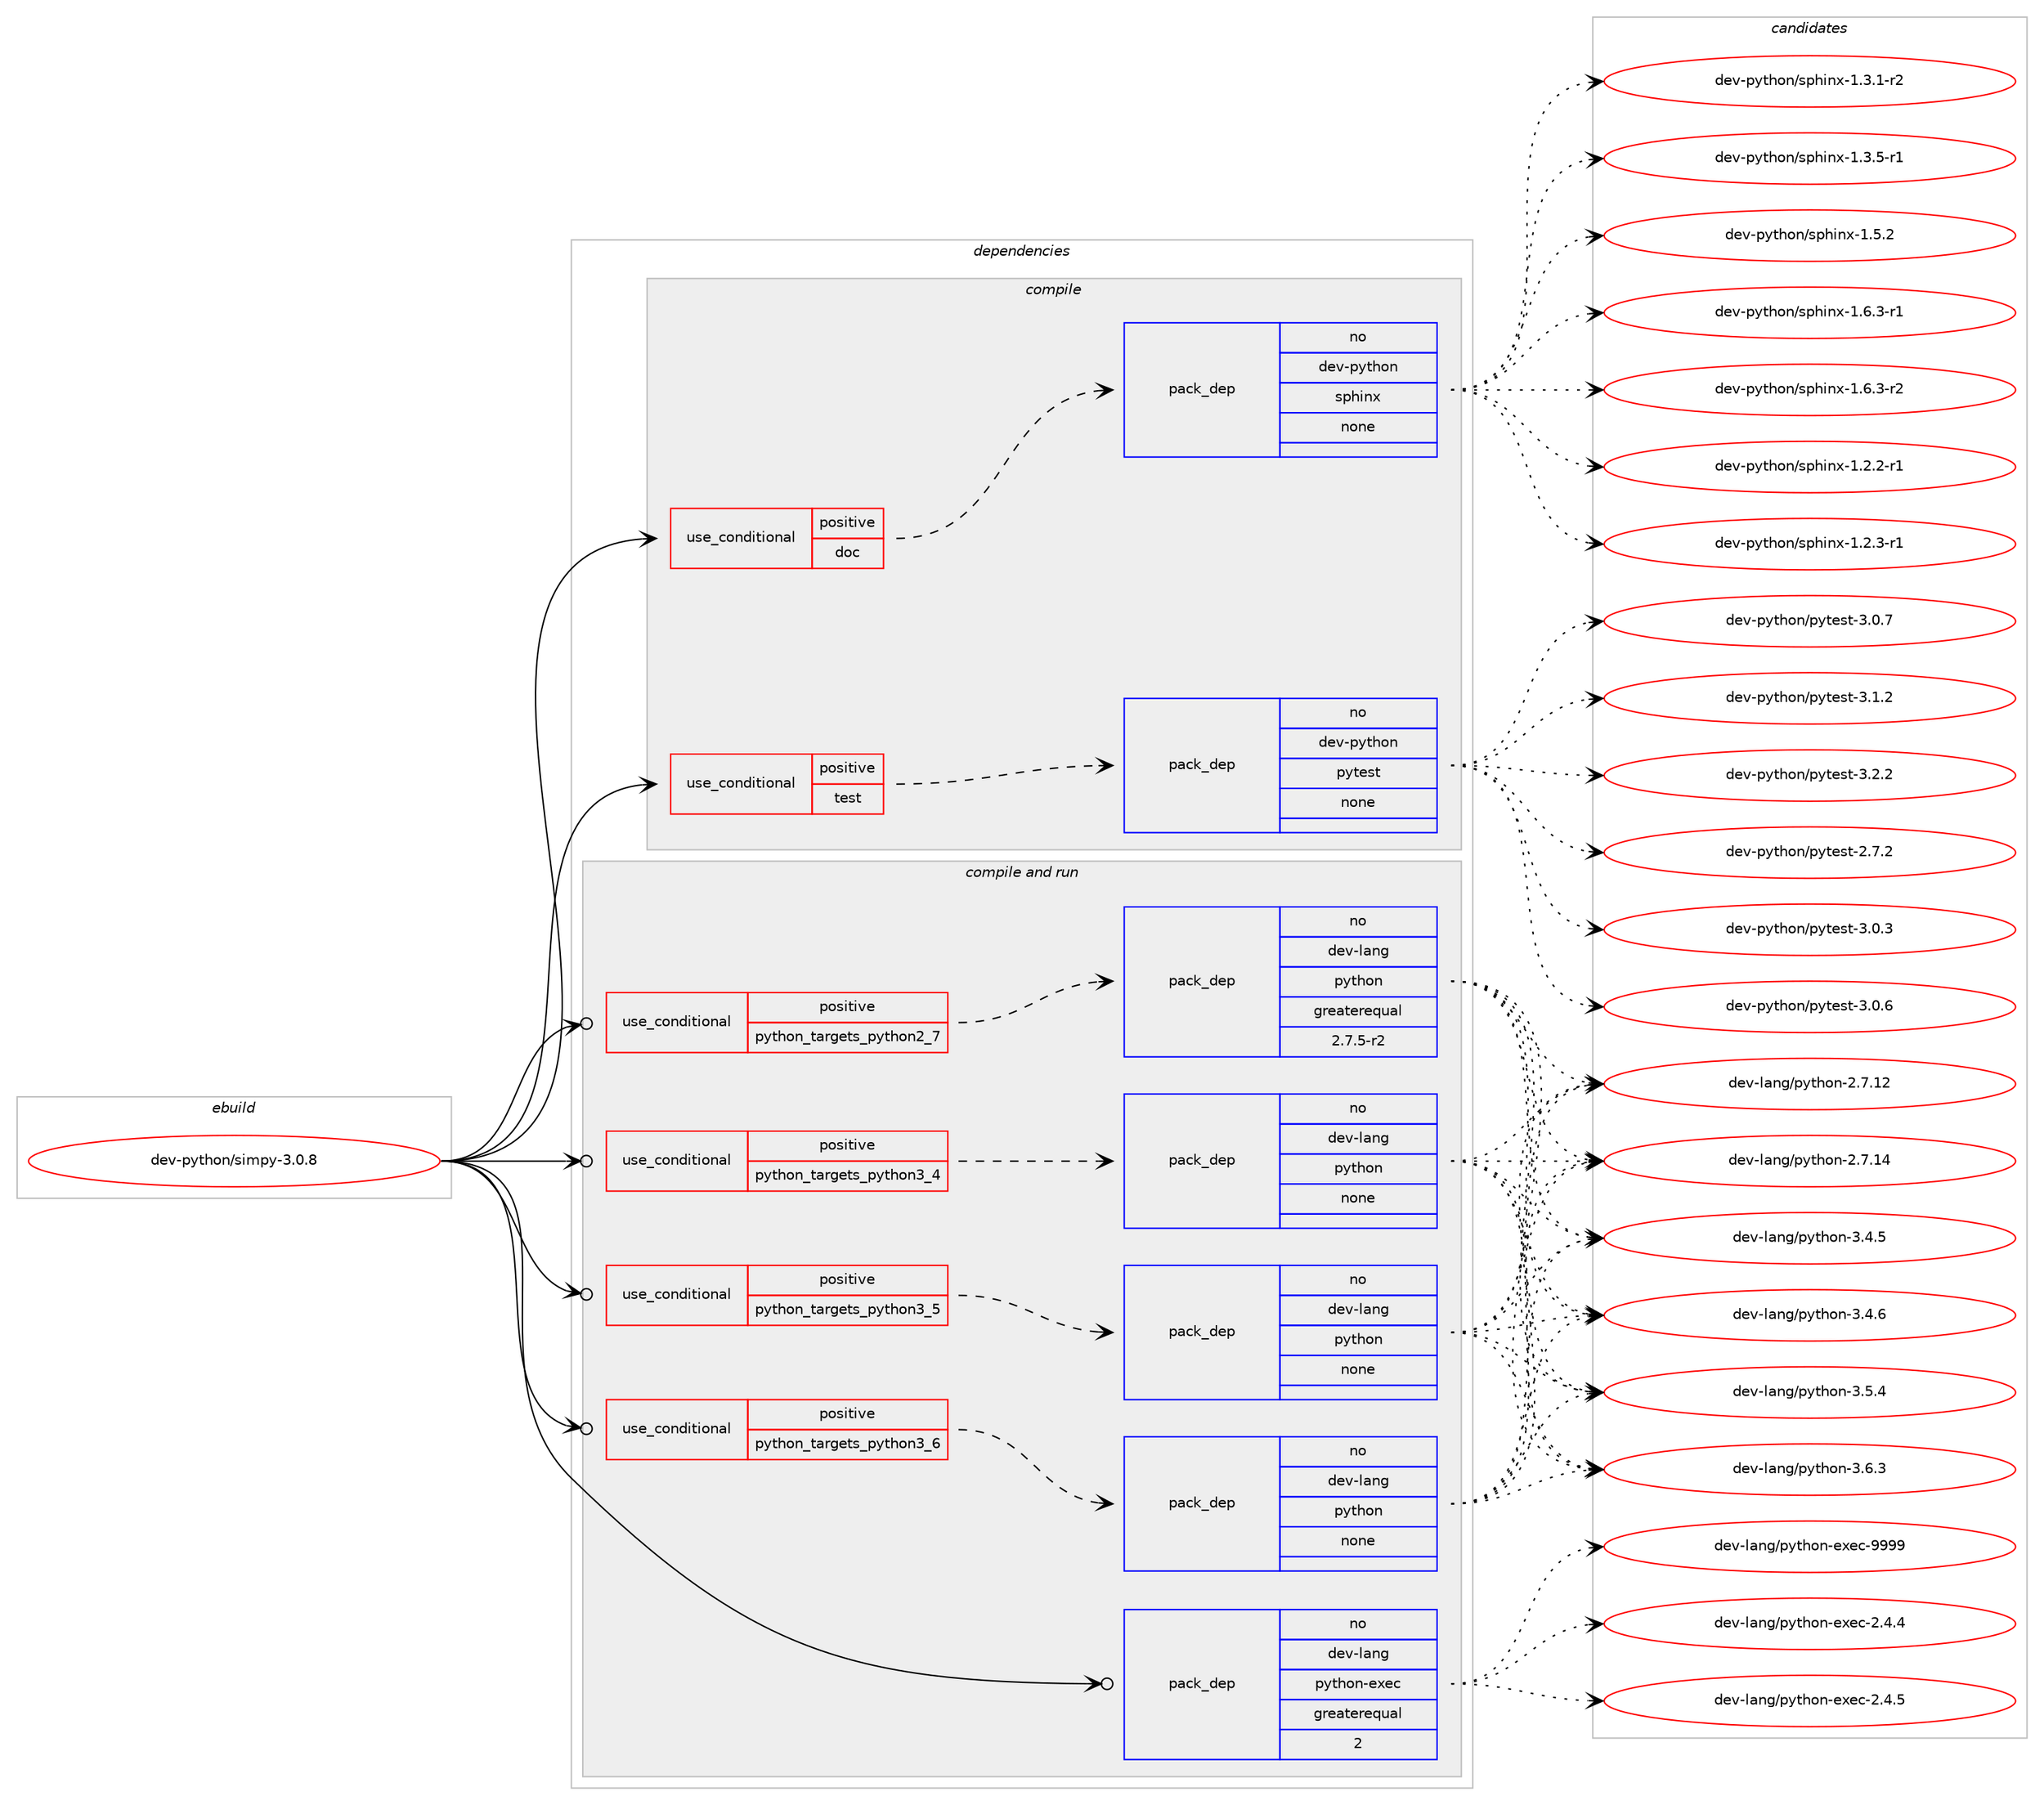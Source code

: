 digraph prolog {

# *************
# Graph options
# *************

newrank=true;
concentrate=true;
compound=true;
graph [rankdir=LR,fontname=Helvetica,fontsize=10,ranksep=1.5];#, ranksep=2.5, nodesep=0.2];
edge  [arrowhead=vee];
node  [fontname=Helvetica,fontsize=10];

# **********
# The ebuild
# **********

subgraph cluster_leftcol {
color=gray;
rank=same;
label=<<i>ebuild</i>>;
id [label="dev-python/simpy-3.0.8", color=red, width=4, href="../dev-python/simpy-3.0.8.svg"];
}

# ****************
# The dependencies
# ****************

subgraph cluster_midcol {
color=gray;
label=<<i>dependencies</i>>;
subgraph cluster_compile {
fillcolor="#eeeeee";
style=filled;
label=<<i>compile</i>>;
subgraph cond41722 {
dependency187470 [label=<<TABLE BORDER="0" CELLBORDER="1" CELLSPACING="0" CELLPADDING="4"><TR><TD ROWSPAN="3" CELLPADDING="10">use_conditional</TD></TR><TR><TD>positive</TD></TR><TR><TD>doc</TD></TR></TABLE>>, shape=none, color=red];
subgraph pack141794 {
dependency187471 [label=<<TABLE BORDER="0" CELLBORDER="1" CELLSPACING="0" CELLPADDING="4" WIDTH="220"><TR><TD ROWSPAN="6" CELLPADDING="30">pack_dep</TD></TR><TR><TD WIDTH="110">no</TD></TR><TR><TD>dev-python</TD></TR><TR><TD>sphinx</TD></TR><TR><TD>none</TD></TR><TR><TD></TD></TR></TABLE>>, shape=none, color=blue];
}
dependency187470:e -> dependency187471:w [weight=20,style="dashed",arrowhead="vee"];
}
id:e -> dependency187470:w [weight=20,style="solid",arrowhead="vee"];
subgraph cond41723 {
dependency187472 [label=<<TABLE BORDER="0" CELLBORDER="1" CELLSPACING="0" CELLPADDING="4"><TR><TD ROWSPAN="3" CELLPADDING="10">use_conditional</TD></TR><TR><TD>positive</TD></TR><TR><TD>test</TD></TR></TABLE>>, shape=none, color=red];
subgraph pack141795 {
dependency187473 [label=<<TABLE BORDER="0" CELLBORDER="1" CELLSPACING="0" CELLPADDING="4" WIDTH="220"><TR><TD ROWSPAN="6" CELLPADDING="30">pack_dep</TD></TR><TR><TD WIDTH="110">no</TD></TR><TR><TD>dev-python</TD></TR><TR><TD>pytest</TD></TR><TR><TD>none</TD></TR><TR><TD></TD></TR></TABLE>>, shape=none, color=blue];
}
dependency187472:e -> dependency187473:w [weight=20,style="dashed",arrowhead="vee"];
}
id:e -> dependency187472:w [weight=20,style="solid",arrowhead="vee"];
}
subgraph cluster_compileandrun {
fillcolor="#eeeeee";
style=filled;
label=<<i>compile and run</i>>;
subgraph cond41724 {
dependency187474 [label=<<TABLE BORDER="0" CELLBORDER="1" CELLSPACING="0" CELLPADDING="4"><TR><TD ROWSPAN="3" CELLPADDING="10">use_conditional</TD></TR><TR><TD>positive</TD></TR><TR><TD>python_targets_python2_7</TD></TR></TABLE>>, shape=none, color=red];
subgraph pack141796 {
dependency187475 [label=<<TABLE BORDER="0" CELLBORDER="1" CELLSPACING="0" CELLPADDING="4" WIDTH="220"><TR><TD ROWSPAN="6" CELLPADDING="30">pack_dep</TD></TR><TR><TD WIDTH="110">no</TD></TR><TR><TD>dev-lang</TD></TR><TR><TD>python</TD></TR><TR><TD>greaterequal</TD></TR><TR><TD>2.7.5-r2</TD></TR></TABLE>>, shape=none, color=blue];
}
dependency187474:e -> dependency187475:w [weight=20,style="dashed",arrowhead="vee"];
}
id:e -> dependency187474:w [weight=20,style="solid",arrowhead="odotvee"];
subgraph cond41725 {
dependency187476 [label=<<TABLE BORDER="0" CELLBORDER="1" CELLSPACING="0" CELLPADDING="4"><TR><TD ROWSPAN="3" CELLPADDING="10">use_conditional</TD></TR><TR><TD>positive</TD></TR><TR><TD>python_targets_python3_4</TD></TR></TABLE>>, shape=none, color=red];
subgraph pack141797 {
dependency187477 [label=<<TABLE BORDER="0" CELLBORDER="1" CELLSPACING="0" CELLPADDING="4" WIDTH="220"><TR><TD ROWSPAN="6" CELLPADDING="30">pack_dep</TD></TR><TR><TD WIDTH="110">no</TD></TR><TR><TD>dev-lang</TD></TR><TR><TD>python</TD></TR><TR><TD>none</TD></TR><TR><TD></TD></TR></TABLE>>, shape=none, color=blue];
}
dependency187476:e -> dependency187477:w [weight=20,style="dashed",arrowhead="vee"];
}
id:e -> dependency187476:w [weight=20,style="solid",arrowhead="odotvee"];
subgraph cond41726 {
dependency187478 [label=<<TABLE BORDER="0" CELLBORDER="1" CELLSPACING="0" CELLPADDING="4"><TR><TD ROWSPAN="3" CELLPADDING="10">use_conditional</TD></TR><TR><TD>positive</TD></TR><TR><TD>python_targets_python3_5</TD></TR></TABLE>>, shape=none, color=red];
subgraph pack141798 {
dependency187479 [label=<<TABLE BORDER="0" CELLBORDER="1" CELLSPACING="0" CELLPADDING="4" WIDTH="220"><TR><TD ROWSPAN="6" CELLPADDING="30">pack_dep</TD></TR><TR><TD WIDTH="110">no</TD></TR><TR><TD>dev-lang</TD></TR><TR><TD>python</TD></TR><TR><TD>none</TD></TR><TR><TD></TD></TR></TABLE>>, shape=none, color=blue];
}
dependency187478:e -> dependency187479:w [weight=20,style="dashed",arrowhead="vee"];
}
id:e -> dependency187478:w [weight=20,style="solid",arrowhead="odotvee"];
subgraph cond41727 {
dependency187480 [label=<<TABLE BORDER="0" CELLBORDER="1" CELLSPACING="0" CELLPADDING="4"><TR><TD ROWSPAN="3" CELLPADDING="10">use_conditional</TD></TR><TR><TD>positive</TD></TR><TR><TD>python_targets_python3_6</TD></TR></TABLE>>, shape=none, color=red];
subgraph pack141799 {
dependency187481 [label=<<TABLE BORDER="0" CELLBORDER="1" CELLSPACING="0" CELLPADDING="4" WIDTH="220"><TR><TD ROWSPAN="6" CELLPADDING="30">pack_dep</TD></TR><TR><TD WIDTH="110">no</TD></TR><TR><TD>dev-lang</TD></TR><TR><TD>python</TD></TR><TR><TD>none</TD></TR><TR><TD></TD></TR></TABLE>>, shape=none, color=blue];
}
dependency187480:e -> dependency187481:w [weight=20,style="dashed",arrowhead="vee"];
}
id:e -> dependency187480:w [weight=20,style="solid",arrowhead="odotvee"];
subgraph pack141800 {
dependency187482 [label=<<TABLE BORDER="0" CELLBORDER="1" CELLSPACING="0" CELLPADDING="4" WIDTH="220"><TR><TD ROWSPAN="6" CELLPADDING="30">pack_dep</TD></TR><TR><TD WIDTH="110">no</TD></TR><TR><TD>dev-lang</TD></TR><TR><TD>python-exec</TD></TR><TR><TD>greaterequal</TD></TR><TR><TD>2</TD></TR></TABLE>>, shape=none, color=blue];
}
id:e -> dependency187482:w [weight=20,style="solid",arrowhead="odotvee"];
}
subgraph cluster_run {
fillcolor="#eeeeee";
style=filled;
label=<<i>run</i>>;
}
}

# **************
# The candidates
# **************

subgraph cluster_choices {
rank=same;
color=gray;
label=<<i>candidates</i>>;

subgraph choice141794 {
color=black;
nodesep=1;
choice10010111845112121116104111110471151121041051101204549465046504511449 [label="dev-python/sphinx-1.2.2-r1", color=red, width=4,href="../dev-python/sphinx-1.2.2-r1.svg"];
choice10010111845112121116104111110471151121041051101204549465046514511449 [label="dev-python/sphinx-1.2.3-r1", color=red, width=4,href="../dev-python/sphinx-1.2.3-r1.svg"];
choice10010111845112121116104111110471151121041051101204549465146494511450 [label="dev-python/sphinx-1.3.1-r2", color=red, width=4,href="../dev-python/sphinx-1.3.1-r2.svg"];
choice10010111845112121116104111110471151121041051101204549465146534511449 [label="dev-python/sphinx-1.3.5-r1", color=red, width=4,href="../dev-python/sphinx-1.3.5-r1.svg"];
choice1001011184511212111610411111047115112104105110120454946534650 [label="dev-python/sphinx-1.5.2", color=red, width=4,href="../dev-python/sphinx-1.5.2.svg"];
choice10010111845112121116104111110471151121041051101204549465446514511449 [label="dev-python/sphinx-1.6.3-r1", color=red, width=4,href="../dev-python/sphinx-1.6.3-r1.svg"];
choice10010111845112121116104111110471151121041051101204549465446514511450 [label="dev-python/sphinx-1.6.3-r2", color=red, width=4,href="../dev-python/sphinx-1.6.3-r2.svg"];
dependency187471:e -> choice10010111845112121116104111110471151121041051101204549465046504511449:w [style=dotted,weight="100"];
dependency187471:e -> choice10010111845112121116104111110471151121041051101204549465046514511449:w [style=dotted,weight="100"];
dependency187471:e -> choice10010111845112121116104111110471151121041051101204549465146494511450:w [style=dotted,weight="100"];
dependency187471:e -> choice10010111845112121116104111110471151121041051101204549465146534511449:w [style=dotted,weight="100"];
dependency187471:e -> choice1001011184511212111610411111047115112104105110120454946534650:w [style=dotted,weight="100"];
dependency187471:e -> choice10010111845112121116104111110471151121041051101204549465446514511449:w [style=dotted,weight="100"];
dependency187471:e -> choice10010111845112121116104111110471151121041051101204549465446514511450:w [style=dotted,weight="100"];
}
subgraph choice141795 {
color=black;
nodesep=1;
choice1001011184511212111610411111047112121116101115116455046554650 [label="dev-python/pytest-2.7.2", color=red, width=4,href="../dev-python/pytest-2.7.2.svg"];
choice1001011184511212111610411111047112121116101115116455146484651 [label="dev-python/pytest-3.0.3", color=red, width=4,href="../dev-python/pytest-3.0.3.svg"];
choice1001011184511212111610411111047112121116101115116455146484654 [label="dev-python/pytest-3.0.6", color=red, width=4,href="../dev-python/pytest-3.0.6.svg"];
choice1001011184511212111610411111047112121116101115116455146484655 [label="dev-python/pytest-3.0.7", color=red, width=4,href="../dev-python/pytest-3.0.7.svg"];
choice1001011184511212111610411111047112121116101115116455146494650 [label="dev-python/pytest-3.1.2", color=red, width=4,href="../dev-python/pytest-3.1.2.svg"];
choice1001011184511212111610411111047112121116101115116455146504650 [label="dev-python/pytest-3.2.2", color=red, width=4,href="../dev-python/pytest-3.2.2.svg"];
dependency187473:e -> choice1001011184511212111610411111047112121116101115116455046554650:w [style=dotted,weight="100"];
dependency187473:e -> choice1001011184511212111610411111047112121116101115116455146484651:w [style=dotted,weight="100"];
dependency187473:e -> choice1001011184511212111610411111047112121116101115116455146484654:w [style=dotted,weight="100"];
dependency187473:e -> choice1001011184511212111610411111047112121116101115116455146484655:w [style=dotted,weight="100"];
dependency187473:e -> choice1001011184511212111610411111047112121116101115116455146494650:w [style=dotted,weight="100"];
dependency187473:e -> choice1001011184511212111610411111047112121116101115116455146504650:w [style=dotted,weight="100"];
}
subgraph choice141796 {
color=black;
nodesep=1;
choice10010111845108971101034711212111610411111045504655464950 [label="dev-lang/python-2.7.12", color=red, width=4,href="../dev-lang/python-2.7.12.svg"];
choice10010111845108971101034711212111610411111045504655464952 [label="dev-lang/python-2.7.14", color=red, width=4,href="../dev-lang/python-2.7.14.svg"];
choice100101118451089711010347112121116104111110455146524653 [label="dev-lang/python-3.4.5", color=red, width=4,href="../dev-lang/python-3.4.5.svg"];
choice100101118451089711010347112121116104111110455146524654 [label="dev-lang/python-3.4.6", color=red, width=4,href="../dev-lang/python-3.4.6.svg"];
choice100101118451089711010347112121116104111110455146534652 [label="dev-lang/python-3.5.4", color=red, width=4,href="../dev-lang/python-3.5.4.svg"];
choice100101118451089711010347112121116104111110455146544651 [label="dev-lang/python-3.6.3", color=red, width=4,href="../dev-lang/python-3.6.3.svg"];
dependency187475:e -> choice10010111845108971101034711212111610411111045504655464950:w [style=dotted,weight="100"];
dependency187475:e -> choice10010111845108971101034711212111610411111045504655464952:w [style=dotted,weight="100"];
dependency187475:e -> choice100101118451089711010347112121116104111110455146524653:w [style=dotted,weight="100"];
dependency187475:e -> choice100101118451089711010347112121116104111110455146524654:w [style=dotted,weight="100"];
dependency187475:e -> choice100101118451089711010347112121116104111110455146534652:w [style=dotted,weight="100"];
dependency187475:e -> choice100101118451089711010347112121116104111110455146544651:w [style=dotted,weight="100"];
}
subgraph choice141797 {
color=black;
nodesep=1;
choice10010111845108971101034711212111610411111045504655464950 [label="dev-lang/python-2.7.12", color=red, width=4,href="../dev-lang/python-2.7.12.svg"];
choice10010111845108971101034711212111610411111045504655464952 [label="dev-lang/python-2.7.14", color=red, width=4,href="../dev-lang/python-2.7.14.svg"];
choice100101118451089711010347112121116104111110455146524653 [label="dev-lang/python-3.4.5", color=red, width=4,href="../dev-lang/python-3.4.5.svg"];
choice100101118451089711010347112121116104111110455146524654 [label="dev-lang/python-3.4.6", color=red, width=4,href="../dev-lang/python-3.4.6.svg"];
choice100101118451089711010347112121116104111110455146534652 [label="dev-lang/python-3.5.4", color=red, width=4,href="../dev-lang/python-3.5.4.svg"];
choice100101118451089711010347112121116104111110455146544651 [label="dev-lang/python-3.6.3", color=red, width=4,href="../dev-lang/python-3.6.3.svg"];
dependency187477:e -> choice10010111845108971101034711212111610411111045504655464950:w [style=dotted,weight="100"];
dependency187477:e -> choice10010111845108971101034711212111610411111045504655464952:w [style=dotted,weight="100"];
dependency187477:e -> choice100101118451089711010347112121116104111110455146524653:w [style=dotted,weight="100"];
dependency187477:e -> choice100101118451089711010347112121116104111110455146524654:w [style=dotted,weight="100"];
dependency187477:e -> choice100101118451089711010347112121116104111110455146534652:w [style=dotted,weight="100"];
dependency187477:e -> choice100101118451089711010347112121116104111110455146544651:w [style=dotted,weight="100"];
}
subgraph choice141798 {
color=black;
nodesep=1;
choice10010111845108971101034711212111610411111045504655464950 [label="dev-lang/python-2.7.12", color=red, width=4,href="../dev-lang/python-2.7.12.svg"];
choice10010111845108971101034711212111610411111045504655464952 [label="dev-lang/python-2.7.14", color=red, width=4,href="../dev-lang/python-2.7.14.svg"];
choice100101118451089711010347112121116104111110455146524653 [label="dev-lang/python-3.4.5", color=red, width=4,href="../dev-lang/python-3.4.5.svg"];
choice100101118451089711010347112121116104111110455146524654 [label="dev-lang/python-3.4.6", color=red, width=4,href="../dev-lang/python-3.4.6.svg"];
choice100101118451089711010347112121116104111110455146534652 [label="dev-lang/python-3.5.4", color=red, width=4,href="../dev-lang/python-3.5.4.svg"];
choice100101118451089711010347112121116104111110455146544651 [label="dev-lang/python-3.6.3", color=red, width=4,href="../dev-lang/python-3.6.3.svg"];
dependency187479:e -> choice10010111845108971101034711212111610411111045504655464950:w [style=dotted,weight="100"];
dependency187479:e -> choice10010111845108971101034711212111610411111045504655464952:w [style=dotted,weight="100"];
dependency187479:e -> choice100101118451089711010347112121116104111110455146524653:w [style=dotted,weight="100"];
dependency187479:e -> choice100101118451089711010347112121116104111110455146524654:w [style=dotted,weight="100"];
dependency187479:e -> choice100101118451089711010347112121116104111110455146534652:w [style=dotted,weight="100"];
dependency187479:e -> choice100101118451089711010347112121116104111110455146544651:w [style=dotted,weight="100"];
}
subgraph choice141799 {
color=black;
nodesep=1;
choice10010111845108971101034711212111610411111045504655464950 [label="dev-lang/python-2.7.12", color=red, width=4,href="../dev-lang/python-2.7.12.svg"];
choice10010111845108971101034711212111610411111045504655464952 [label="dev-lang/python-2.7.14", color=red, width=4,href="../dev-lang/python-2.7.14.svg"];
choice100101118451089711010347112121116104111110455146524653 [label="dev-lang/python-3.4.5", color=red, width=4,href="../dev-lang/python-3.4.5.svg"];
choice100101118451089711010347112121116104111110455146524654 [label="dev-lang/python-3.4.6", color=red, width=4,href="../dev-lang/python-3.4.6.svg"];
choice100101118451089711010347112121116104111110455146534652 [label="dev-lang/python-3.5.4", color=red, width=4,href="../dev-lang/python-3.5.4.svg"];
choice100101118451089711010347112121116104111110455146544651 [label="dev-lang/python-3.6.3", color=red, width=4,href="../dev-lang/python-3.6.3.svg"];
dependency187481:e -> choice10010111845108971101034711212111610411111045504655464950:w [style=dotted,weight="100"];
dependency187481:e -> choice10010111845108971101034711212111610411111045504655464952:w [style=dotted,weight="100"];
dependency187481:e -> choice100101118451089711010347112121116104111110455146524653:w [style=dotted,weight="100"];
dependency187481:e -> choice100101118451089711010347112121116104111110455146524654:w [style=dotted,weight="100"];
dependency187481:e -> choice100101118451089711010347112121116104111110455146534652:w [style=dotted,weight="100"];
dependency187481:e -> choice100101118451089711010347112121116104111110455146544651:w [style=dotted,weight="100"];
}
subgraph choice141800 {
color=black;
nodesep=1;
choice1001011184510897110103471121211161041111104510112010199455046524652 [label="dev-lang/python-exec-2.4.4", color=red, width=4,href="../dev-lang/python-exec-2.4.4.svg"];
choice1001011184510897110103471121211161041111104510112010199455046524653 [label="dev-lang/python-exec-2.4.5", color=red, width=4,href="../dev-lang/python-exec-2.4.5.svg"];
choice10010111845108971101034711212111610411111045101120101994557575757 [label="dev-lang/python-exec-9999", color=red, width=4,href="../dev-lang/python-exec-9999.svg"];
dependency187482:e -> choice1001011184510897110103471121211161041111104510112010199455046524652:w [style=dotted,weight="100"];
dependency187482:e -> choice1001011184510897110103471121211161041111104510112010199455046524653:w [style=dotted,weight="100"];
dependency187482:e -> choice10010111845108971101034711212111610411111045101120101994557575757:w [style=dotted,weight="100"];
}
}

}
